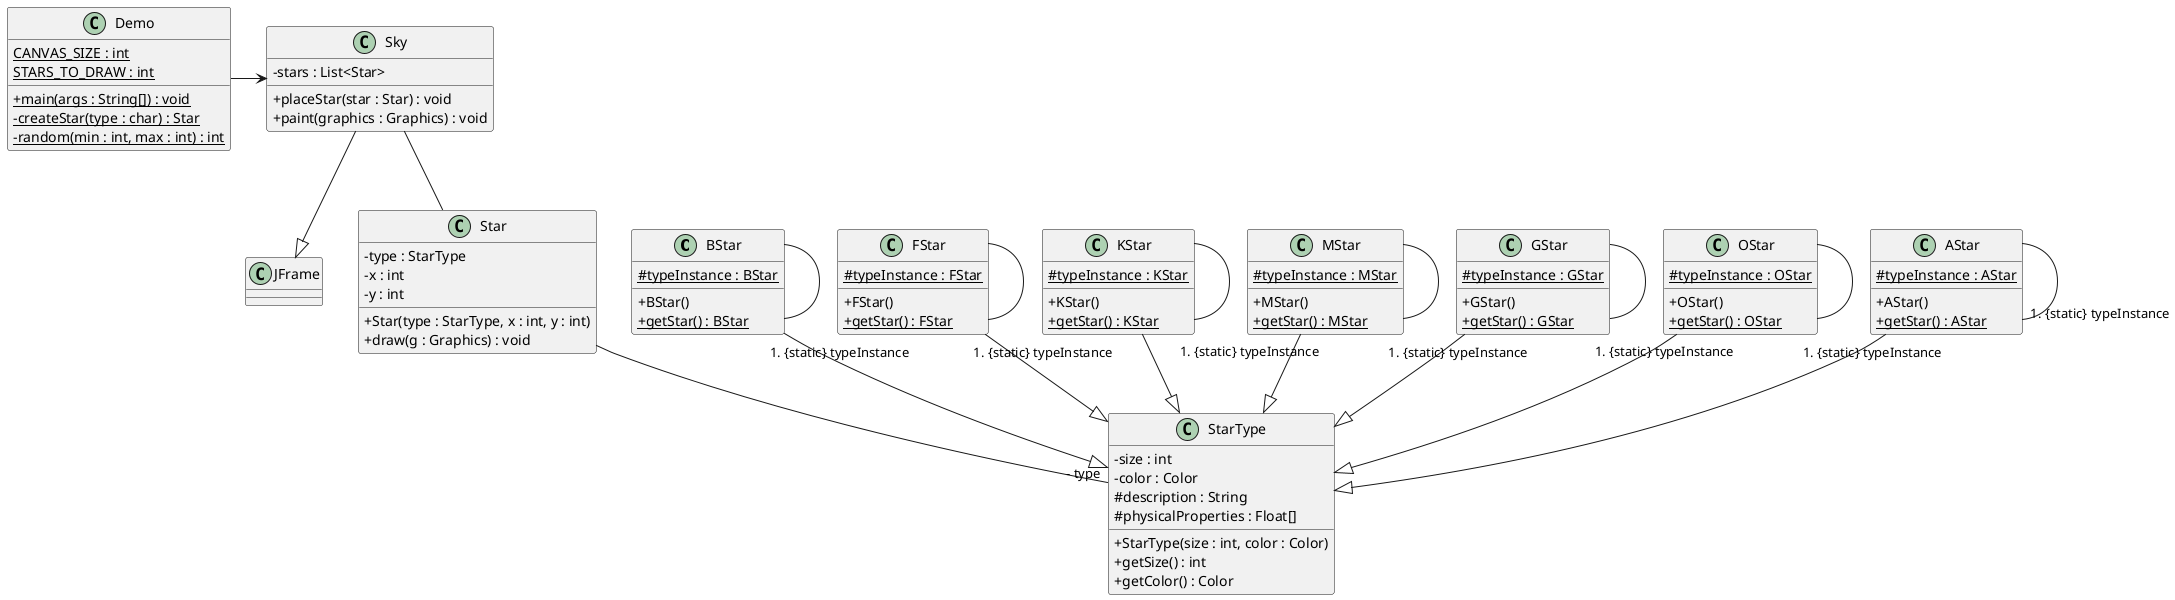 @startuml
skinparam classAttributeIconSize 0
class BStar{
# {static} typeInstance : BStar
+ BStar()
+ {static} getStar() : BStar
}
BStar --|> StarType
class Sky{
- stars : List<Star>
+ placeStar(star : Star) : void
+ paint(graphics : Graphics) : void
}
Sky --|> JFrame
class FStar{
# {static} typeInstance : FStar
+ FStar()
+ {static} getStar() : FStar
}
FStar --|> StarType
class StarType{
- size : int
- color : Color
# description : String
# physicalProperties : Float[]
+ StarType(size : int, color : Color)
+ getSize() : int
+ getColor() : Color
}
class KStar{
# {static} typeInstance : KStar
+ KStar()
+ {static} getStar() : KStar
}
KStar --|> StarType
class MStar{
# {static} typeInstance : MStar
+ MStar()
+ {static} getStar() : MStar
}
MStar --|> StarType
class GStar{
# {static} typeInstance : GStar
+ GStar()
+ {static} getStar() : GStar
}
GStar --|> StarType
class Star{
- type : StarType
- x : int
- y : int
+ Star(type : StarType, x : int, y : int)
+ draw(g : Graphics) : void
}
class OStar{
# {static} typeInstance : OStar
+ OStar()
+ {static} getStar() : OStar
}
OStar --|> StarType
class AStar{
# {static} typeInstance : AStar
+ AStar()
+ {static} getStar() : AStar
}
AStar --|> StarType
class Demo{
{static} CANVAS_SIZE : int
{static} STARS_TO_DRAW : int
+ {static} main(args : String[]) : void
- {static} createStar(type : char) : Star
- {static} random(min : int, max : int) : int
}
BStar--"# {static} typeInstance" BStar
FStar--"# {static} typeInstance" FStar
KStar--"# {static} typeInstance" KStar
MStar--"# {static} typeInstance" MStar
GStar--"# {static} typeInstance" GStar
Star--"- type" StarType
OStar--"# {static} typeInstance" OStar
AStar--"# {static} typeInstance" AStar
Sky--Star
Demo->Sky
@enduml
